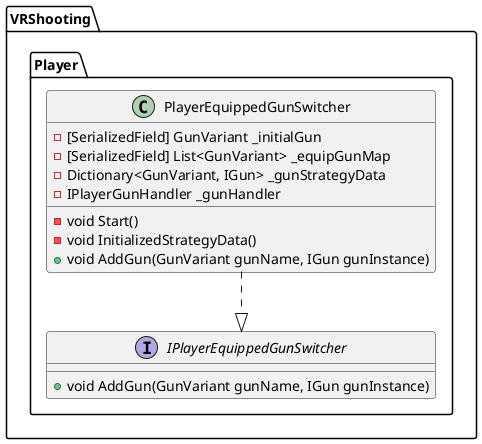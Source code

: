 ﻿@startuml
'https://plantuml.com/class-diagram

package VRShooting
{
    package Player
    {
        class PlayerEquippedGunSwitcher
        {
            -[SerializedField] GunVariant _initialGun
            -[SerializedField] List<GunVariant> _equipGunMap
            -Dictionary<GunVariant, IGun> _gunStrategyData
            -IPlayerGunHandler _gunHandler
            -void Start()
            -void InitializedStrategyData()
            +void AddGun(GunVariant gunName, IGun gunInstance)
        }
        interface IPlayerEquippedGunSwitcher
        {
            +void AddGun(GunVariant gunName, IGun gunInstance)
        }
        
        PlayerEquippedGunSwitcher ..|> IPlayerEquippedGunSwitcher
    }
}
@enduml